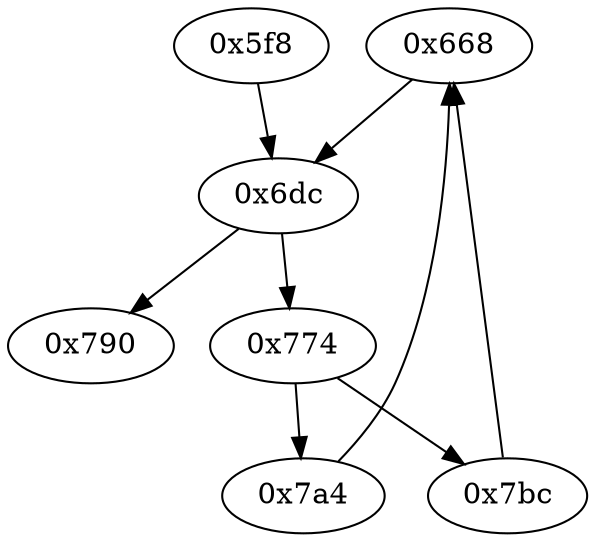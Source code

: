 strict digraph "" {
	graph ["edge"="{}",
		file="/Users/mark/Documents//论文//第二篇论文//2018-08-24交论文后的备份/2019/CFG/small-programs/1b-1-2-1-1-gtsum127_dep-1-0-1/\
1528_recovered.dot",
		"graph"="{u'file': u'/Users/mark/Documents//\u8bba\u6587//\u7b2c\u4e8c\u7bc7\u8bba\u6587//2018-08-24\u4ea4\u8bba\u6587\u540e\u7684\u5907\u4efd/\
2019/CFG/small-programs/1b-1-2-1-1-gtsum127_dep-1-0-1/1528_recovered.dot'}",
		"node"="{u'opcode': u''}"
	];
	"0x668"	 [opcode="[u'ldr', u'mov', u'add', u'mov', u'b']"];
	"0x6dc"	 [opcode="[u'str', u'str', u'ldr', u'ldrb', u'ldr', u'ldr', u'ldr', u'cmp', u'mov', u'b']"];
	"0x668" -> "0x6dc";
	"0x7bc"	 [opcode="[u'ldr', u'ldr', u'mul', u'str', u'ldr', u'b']"];
	"0x7bc" -> "0x668";
	"0x790"	 [opcode="[u'ldr', u'mov', u'bl', u'ldr', u'b']"];
	"0x6dc" -> "0x790";
	"0x774"	 [opcode="[u'ldr', u'cmp', u'mov', u'mov', u'strb', u'ldr', u'b']"];
	"0x6dc" -> "0x774";
	"0x7a4"	 [opcode="[u'ldr', u'ldr', u'add', u'str', u'ldr', u'b']"];
	"0x7a4" -> "0x668";
	"0x5f8"	 [opcode="[u'push', u'add', u'sub', u'mov', u'ldr', u'ldr', u'ldr', u'ldr', u'add', u'b']"];
	"0x5f8" -> "0x6dc";
	"0x774" -> "0x7bc";
	"0x774" -> "0x7a4";
}
